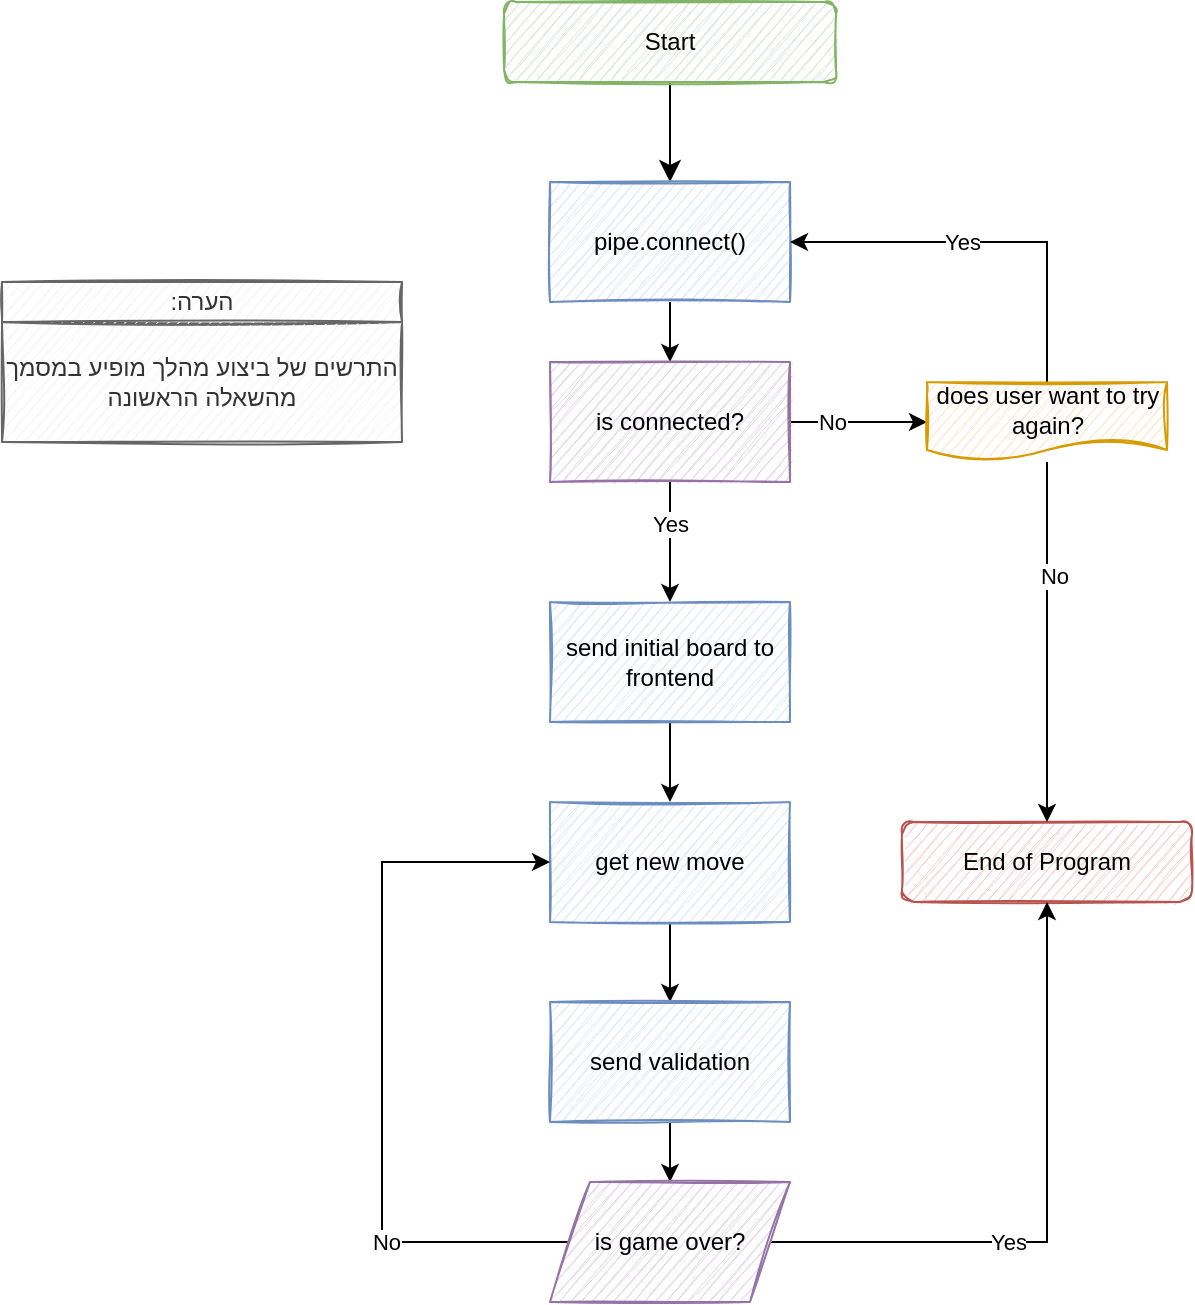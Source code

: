 <mxfile version="16.5.1" type="device"><diagram id="C5RBs43oDa-KdzZeNtuy" name="Page-1"><mxGraphModel dx="1102" dy="905" grid="1" gridSize="10" guides="1" tooltips="1" connect="1" arrows="1" fold="1" page="1" pageScale="1" pageWidth="827" pageHeight="1169" math="0" shadow="0"><root><mxCell id="WIyWlLk6GJQsqaUBKTNV-0"/><mxCell id="WIyWlLk6GJQsqaUBKTNV-1" parent="WIyWlLk6GJQsqaUBKTNV-0"/><mxCell id="WIyWlLk6GJQsqaUBKTNV-2" value="" style="rounded=0;html=1;jettySize=auto;orthogonalLoop=1;fontSize=11;endArrow=classic;endFill=1;endSize=8;strokeWidth=1;shadow=0;labelBackgroundColor=none;edgeStyle=orthogonalEdgeStyle;" parent="WIyWlLk6GJQsqaUBKTNV-1" source="WIyWlLk6GJQsqaUBKTNV-3" edge="1"><mxGeometry relative="1" as="geometry"><mxPoint x="414" y="190" as="targetPoint"/></mxGeometry></mxCell><mxCell id="WIyWlLk6GJQsqaUBKTNV-3" value="Start" style="rounded=1;whiteSpace=wrap;html=1;fontSize=12;glass=0;strokeWidth=1;shadow=0;fillColor=#d5e8d4;strokeColor=#82b366;sketch=1;" parent="WIyWlLk6GJQsqaUBKTNV-1" vertex="1"><mxGeometry x="331" y="100" width="166" height="40" as="geometry"/></mxCell><mxCell id="8rWEol9SCCZwdvUVSm21-2" value="" style="edgeStyle=orthogonalEdgeStyle;rounded=0;orthogonalLoop=1;jettySize=auto;html=1;endArrow=classic;endFill=1;" parent="WIyWlLk6GJQsqaUBKTNV-1" source="8rWEol9SCCZwdvUVSm21-0" target="8rWEol9SCCZwdvUVSm21-1" edge="1"><mxGeometry relative="1" as="geometry"/></mxCell><mxCell id="8rWEol9SCCZwdvUVSm21-0" value="pipe.connect()" style="whiteSpace=wrap;html=1;fillColor=#dae8fc;strokeColor=#6c8ebf;sketch=1;" parent="WIyWlLk6GJQsqaUBKTNV-1" vertex="1"><mxGeometry x="354" y="190" width="120" height="60" as="geometry"/></mxCell><mxCell id="8rWEol9SCCZwdvUVSm21-3" style="edgeStyle=orthogonalEdgeStyle;rounded=0;orthogonalLoop=1;jettySize=auto;html=1;endArrow=classic;endFill=1;entryX=0;entryY=0.5;entryDx=0;entryDy=0;" parent="WIyWlLk6GJQsqaUBKTNV-1" source="8rWEol9SCCZwdvUVSm21-1" target="8rWEol9SCCZwdvUVSm21-13" edge="1"><mxGeometry relative="1" as="geometry"><mxPoint x="600" y="310" as="targetPoint"/><Array as="points"/></mxGeometry></mxCell><mxCell id="8rWEol9SCCZwdvUVSm21-4" value="No" style="edgeLabel;html=1;align=center;verticalAlign=middle;resizable=0;points=[];" parent="8rWEol9SCCZwdvUVSm21-3" vertex="1" connectable="0"><mxGeometry x="-0.4" relative="1" as="geometry"><mxPoint as="offset"/></mxGeometry></mxCell><mxCell id="8rWEol9SCCZwdvUVSm21-5" style="edgeStyle=orthogonalEdgeStyle;rounded=0;orthogonalLoop=1;jettySize=auto;html=1;endArrow=classic;endFill=1;entryX=0.5;entryY=0;entryDx=0;entryDy=0;" parent="WIyWlLk6GJQsqaUBKTNV-1" source="8rWEol9SCCZwdvUVSm21-1" target="8rWEol9SCCZwdvUVSm21-7" edge="1"><mxGeometry relative="1" as="geometry"><mxPoint x="414" y="400" as="targetPoint"/></mxGeometry></mxCell><mxCell id="8rWEol9SCCZwdvUVSm21-6" value="Yes" style="edgeLabel;html=1;align=center;verticalAlign=middle;resizable=0;points=[];" parent="8rWEol9SCCZwdvUVSm21-5" vertex="1" connectable="0"><mxGeometry x="-0.314" relative="1" as="geometry"><mxPoint as="offset"/></mxGeometry></mxCell><mxCell id="8rWEol9SCCZwdvUVSm21-1" value="is connected?" style="whiteSpace=wrap;html=1;fillColor=#e1d5e7;strokeColor=#9673a6;sketch=1;" parent="WIyWlLk6GJQsqaUBKTNV-1" vertex="1"><mxGeometry x="354" y="280" width="120" height="60" as="geometry"/></mxCell><mxCell id="8rWEol9SCCZwdvUVSm21-20" value="" style="edgeStyle=orthogonalEdgeStyle;rounded=0;orthogonalLoop=1;jettySize=auto;html=1;endArrow=classic;endFill=1;" parent="WIyWlLk6GJQsqaUBKTNV-1" source="8rWEol9SCCZwdvUVSm21-7" target="8rWEol9SCCZwdvUVSm21-19" edge="1"><mxGeometry relative="1" as="geometry"/></mxCell><mxCell id="8rWEol9SCCZwdvUVSm21-7" value="send initial board to frontend" style="whiteSpace=wrap;html=1;fillColor=#dae8fc;strokeColor=#6c8ebf;sketch=1;" parent="WIyWlLk6GJQsqaUBKTNV-1" vertex="1"><mxGeometry x="354" y="400" width="120" height="60" as="geometry"/></mxCell><mxCell id="8rWEol9SCCZwdvUVSm21-10" value="End of Program" style="whiteSpace=wrap;html=1;rounded=1;sketch=1;fillColor=#f8cecc;strokeColor=#b85450;" parent="WIyWlLk6GJQsqaUBKTNV-1" vertex="1"><mxGeometry x="530" y="510" width="145" height="40" as="geometry"/></mxCell><mxCell id="8rWEol9SCCZwdvUVSm21-15" style="edgeStyle=orthogonalEdgeStyle;rounded=0;orthogonalLoop=1;jettySize=auto;html=1;entryX=0.5;entryY=0;entryDx=0;entryDy=0;endArrow=classic;endFill=1;" parent="WIyWlLk6GJQsqaUBKTNV-1" source="8rWEol9SCCZwdvUVSm21-13" target="8rWEol9SCCZwdvUVSm21-10" edge="1"><mxGeometry relative="1" as="geometry"/></mxCell><mxCell id="8rWEol9SCCZwdvUVSm21-16" value="No" style="edgeLabel;html=1;align=center;verticalAlign=middle;resizable=0;points=[];" parent="8rWEol9SCCZwdvUVSm21-15" vertex="1" connectable="0"><mxGeometry x="-0.375" y="3" relative="1" as="geometry"><mxPoint as="offset"/></mxGeometry></mxCell><mxCell id="8rWEol9SCCZwdvUVSm21-17" style="edgeStyle=orthogonalEdgeStyle;rounded=0;orthogonalLoop=1;jettySize=auto;html=1;endArrow=classic;endFill=1;entryX=1;entryY=0.5;entryDx=0;entryDy=0;exitX=0.5;exitY=0;exitDx=0;exitDy=0;" parent="WIyWlLk6GJQsqaUBKTNV-1" source="8rWEol9SCCZwdvUVSm21-13" target="8rWEol9SCCZwdvUVSm21-0" edge="1"><mxGeometry relative="1" as="geometry"><mxPoint x="640" y="270" as="targetPoint"/><mxPoint x="640" y="240" as="sourcePoint"/><Array as="points"><mxPoint x="603" y="220"/></Array></mxGeometry></mxCell><mxCell id="8rWEol9SCCZwdvUVSm21-18" value="Yes" style="edgeLabel;html=1;align=center;verticalAlign=middle;resizable=0;points=[];" parent="8rWEol9SCCZwdvUVSm21-17" vertex="1" connectable="0"><mxGeometry x="-0.188" y="3" relative="1" as="geometry"><mxPoint x="-32" y="-3" as="offset"/></mxGeometry></mxCell><mxCell id="8rWEol9SCCZwdvUVSm21-13" value="does user want to try again?" style="shape=document;whiteSpace=wrap;html=1;boundedLbl=1;rounded=1;fillColor=#ffe6cc;strokeColor=#d79b00;sketch=1;" parent="WIyWlLk6GJQsqaUBKTNV-1" vertex="1"><mxGeometry x="542.5" y="290" width="120" height="40" as="geometry"/></mxCell><mxCell id="8rWEol9SCCZwdvUVSm21-22" value="" style="edgeStyle=orthogonalEdgeStyle;rounded=0;orthogonalLoop=1;jettySize=auto;html=1;endArrow=classic;endFill=1;" parent="WIyWlLk6GJQsqaUBKTNV-1" source="8rWEol9SCCZwdvUVSm21-19" target="8rWEol9SCCZwdvUVSm21-21" edge="1"><mxGeometry relative="1" as="geometry"/></mxCell><mxCell id="8rWEol9SCCZwdvUVSm21-19" value="get new move" style="whiteSpace=wrap;html=1;fillColor=#dae8fc;strokeColor=#6c8ebf;sketch=1;" parent="WIyWlLk6GJQsqaUBKTNV-1" vertex="1"><mxGeometry x="354" y="500" width="120" height="60" as="geometry"/></mxCell><mxCell id="8rWEol9SCCZwdvUVSm21-24" value="" style="edgeStyle=orthogonalEdgeStyle;rounded=0;orthogonalLoop=1;jettySize=auto;html=1;endArrow=classic;endFill=1;" parent="WIyWlLk6GJQsqaUBKTNV-1" source="8rWEol9SCCZwdvUVSm21-21" target="8rWEol9SCCZwdvUVSm21-23" edge="1"><mxGeometry relative="1" as="geometry"/></mxCell><mxCell id="8rWEol9SCCZwdvUVSm21-21" value="send validation" style="whiteSpace=wrap;html=1;fillColor=#dae8fc;strokeColor=#6c8ebf;sketch=1;" parent="WIyWlLk6GJQsqaUBKTNV-1" vertex="1"><mxGeometry x="354" y="600" width="120" height="60" as="geometry"/></mxCell><mxCell id="8rWEol9SCCZwdvUVSm21-25" style="edgeStyle=orthogonalEdgeStyle;rounded=0;orthogonalLoop=1;jettySize=auto;html=1;entryX=0;entryY=0.5;entryDx=0;entryDy=0;endArrow=classic;endFill=1;" parent="WIyWlLk6GJQsqaUBKTNV-1" source="8rWEol9SCCZwdvUVSm21-23" target="8rWEol9SCCZwdvUVSm21-19" edge="1"><mxGeometry relative="1" as="geometry"><Array as="points"><mxPoint x="270" y="720"/><mxPoint x="270" y="530"/></Array></mxGeometry></mxCell><mxCell id="8rWEol9SCCZwdvUVSm21-26" value="No" style="edgeLabel;html=1;align=center;verticalAlign=middle;resizable=0;points=[];" parent="8rWEol9SCCZwdvUVSm21-25" vertex="1" connectable="0"><mxGeometry x="-0.489" y="-2" relative="1" as="geometry"><mxPoint as="offset"/></mxGeometry></mxCell><mxCell id="8rWEol9SCCZwdvUVSm21-27" style="edgeStyle=orthogonalEdgeStyle;rounded=0;orthogonalLoop=1;jettySize=auto;html=1;entryX=0.5;entryY=1;entryDx=0;entryDy=0;endArrow=classic;endFill=1;" parent="WIyWlLk6GJQsqaUBKTNV-1" source="8rWEol9SCCZwdvUVSm21-23" target="8rWEol9SCCZwdvUVSm21-10" edge="1"><mxGeometry relative="1" as="geometry"/></mxCell><mxCell id="8rWEol9SCCZwdvUVSm21-28" value="Yes" style="edgeLabel;html=1;align=center;verticalAlign=middle;resizable=0;points=[];" parent="8rWEol9SCCZwdvUVSm21-27" vertex="1" connectable="0"><mxGeometry x="-0.228" relative="1" as="geometry"><mxPoint as="offset"/></mxGeometry></mxCell><mxCell id="8rWEol9SCCZwdvUVSm21-23" value="is game over?" style="shape=parallelogram;perimeter=parallelogramPerimeter;whiteSpace=wrap;html=1;fixedSize=1;fillColor=#e1d5e7;strokeColor=#9673a6;sketch=1;" parent="WIyWlLk6GJQsqaUBKTNV-1" vertex="1"><mxGeometry x="354" y="690" width="120" height="60" as="geometry"/></mxCell><mxCell id="4B0VmGXOkGQGwK3vAr-S-0" value="התרשים של ביצוע מהלך מופיע במסמך מהשאלה הראשונה" style="whiteSpace=wrap;html=1;fillColor=#f5f5f5;fontColor=#333333;strokeColor=#666666;sketch=1;" vertex="1" parent="WIyWlLk6GJQsqaUBKTNV-1"><mxGeometry x="80" y="260" width="200" height="60" as="geometry"/></mxCell><mxCell id="4B0VmGXOkGQGwK3vAr-S-1" value="&lt;div style=&quot;direction: rtl&quot;&gt;&lt;span&gt;הערה:&lt;/span&gt;&lt;/div&gt;" style="whiteSpace=wrap;html=1;sketch=1;fillColor=#f5f5f5;fontColor=#333333;strokeColor=#666666;" vertex="1" parent="WIyWlLk6GJQsqaUBKTNV-1"><mxGeometry x="80" y="240" width="200" height="20" as="geometry"/></mxCell></root></mxGraphModel></diagram></mxfile>